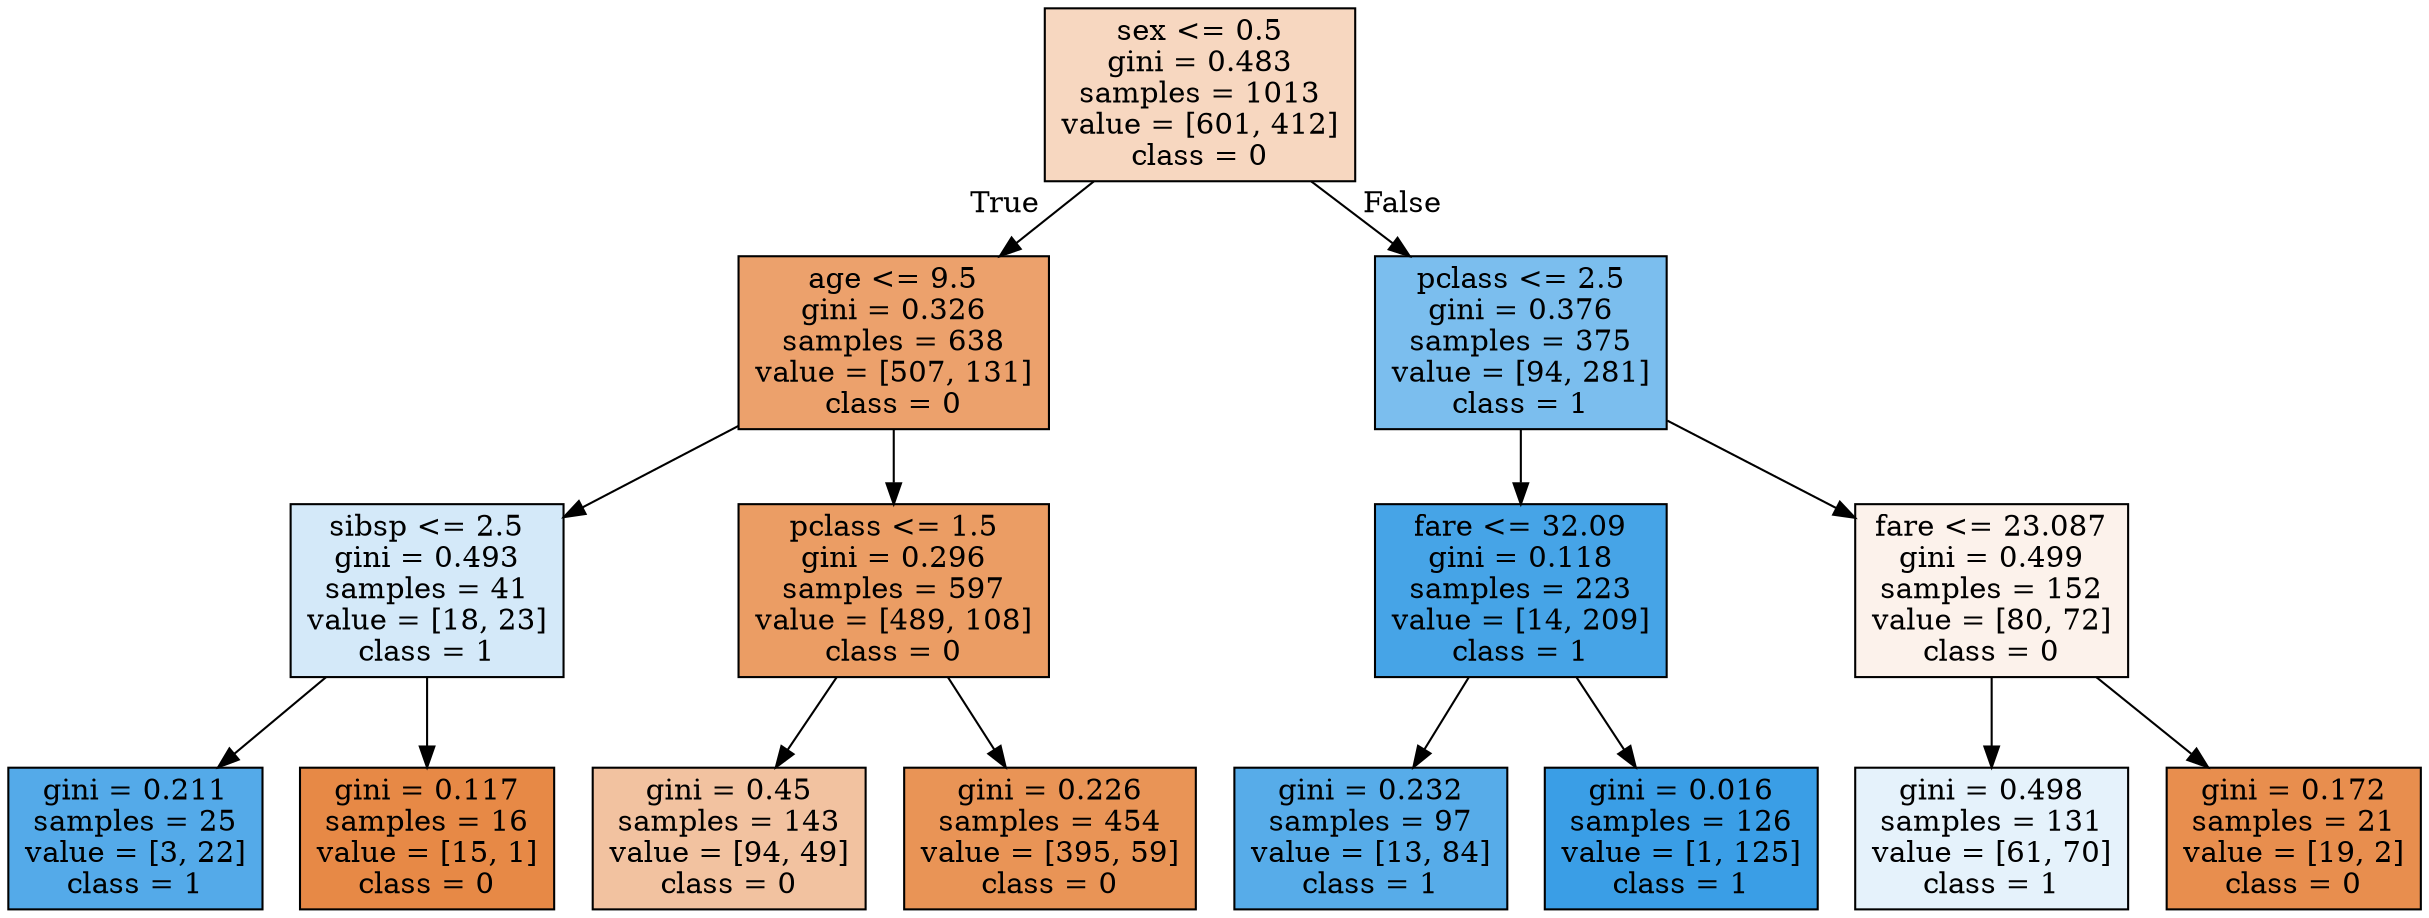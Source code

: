 digraph Tree {
node [shape=box, style="filled", color="black"] ;
graph [ranksep=equally, splines=polyline] ;
0 [label="sex <= 0.5\ngini = 0.483\nsamples = 1013\nvalue = [601, 412]\nclass = 0", fillcolor="#e5813950"] ;
1 [label="age <= 9.5\ngini = 0.326\nsamples = 638\nvalue = [507, 131]\nclass = 0", fillcolor="#e58139bd"] ;
0 -> 1 [labeldistance=2.5, labelangle=45, headlabel="True"] ;
2 [label="sibsp <= 2.5\ngini = 0.493\nsamples = 41\nvalue = [18, 23]\nclass = 1", fillcolor="#399de537"] ;
1 -> 2 ;
3 [label="gini = 0.211\nsamples = 25\nvalue = [3, 22]\nclass = 1", fillcolor="#399de5dc"] ;
2 -> 3 ;
4 [label="gini = 0.117\nsamples = 16\nvalue = [15, 1]\nclass = 0", fillcolor="#e58139ee"] ;
2 -> 4 ;
5 [label="pclass <= 1.5\ngini = 0.296\nsamples = 597\nvalue = [489, 108]\nclass = 0", fillcolor="#e58139c7"] ;
1 -> 5 ;
6 [label="gini = 0.45\nsamples = 143\nvalue = [94, 49]\nclass = 0", fillcolor="#e581397a"] ;
5 -> 6 ;
7 [label="gini = 0.226\nsamples = 454\nvalue = [395, 59]\nclass = 0", fillcolor="#e58139d9"] ;
5 -> 7 ;
8 [label="pclass <= 2.5\ngini = 0.376\nsamples = 375\nvalue = [94, 281]\nclass = 1", fillcolor="#399de5aa"] ;
0 -> 8 [labeldistance=2.5, labelangle=-45, headlabel="False"] ;
9 [label="fare <= 32.09\ngini = 0.118\nsamples = 223\nvalue = [14, 209]\nclass = 1", fillcolor="#399de5ee"] ;
8 -> 9 ;
10 [label="gini = 0.232\nsamples = 97\nvalue = [13, 84]\nclass = 1", fillcolor="#399de5d8"] ;
9 -> 10 ;
11 [label="gini = 0.016\nsamples = 126\nvalue = [1, 125]\nclass = 1", fillcolor="#399de5fd"] ;
9 -> 11 ;
12 [label="fare <= 23.087\ngini = 0.499\nsamples = 152\nvalue = [80, 72]\nclass = 0", fillcolor="#e5813919"] ;
8 -> 12 ;
13 [label="gini = 0.498\nsamples = 131\nvalue = [61, 70]\nclass = 1", fillcolor="#399de521"] ;
12 -> 13 ;
14 [label="gini = 0.172\nsamples = 21\nvalue = [19, 2]\nclass = 0", fillcolor="#e58139e4"] ;
12 -> 14 ;
{rank=same ; 0} ;
{rank=same ; 1; 8} ;
{rank=same ; 2; 5; 9; 12} ;
{rank=same ; 3; 4; 6; 7; 10; 11; 13; 14} ;
}